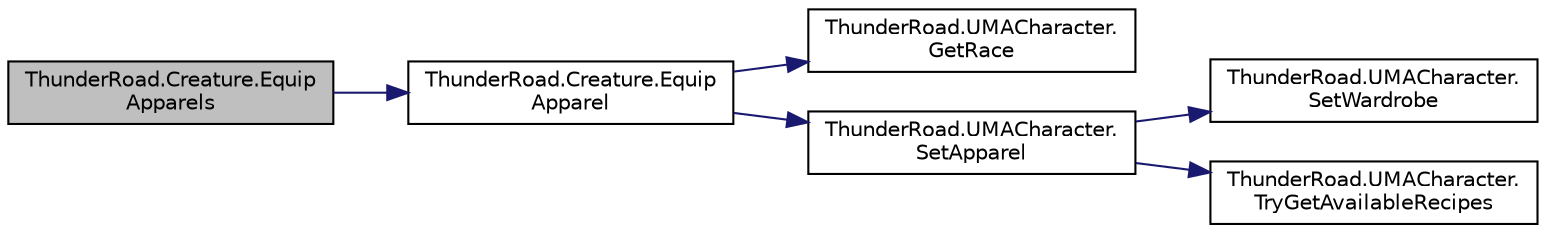 digraph "ThunderRoad.Creature.EquipApparels"
{
 // LATEX_PDF_SIZE
  edge [fontname="Helvetica",fontsize="10",labelfontname="Helvetica",labelfontsize="10"];
  node [fontname="Helvetica",fontsize="10",shape=record];
  rankdir="LR";
  Node1 [label="ThunderRoad.Creature.Equip\lApparels",height=0.2,width=0.4,color="black", fillcolor="grey75", style="filled", fontcolor="black",tooltip="Equips the apparels."];
  Node1 -> Node2 [color="midnightblue",fontsize="10",style="solid",fontname="Helvetica"];
  Node2 [label="ThunderRoad.Creature.Equip\lApparel",height=0.2,width=0.4,color="black", fillcolor="white", style="filled",URL="$class_thunder_road_1_1_creature.html#ac39c2ccc0e8c04f29bf0d4cec68ac3eb",tooltip="Equips the apparel."];
  Node2 -> Node3 [color="midnightblue",fontsize="10",style="solid",fontname="Helvetica"];
  Node3 [label="ThunderRoad.UMACharacter.\lGetRace",height=0.2,width=0.4,color="black", fillcolor="white", style="filled",URL="$class_thunder_road_1_1_u_m_a_character.html#a0435834a9b811326b0fce5dfad03d836",tooltip="Gets the race."];
  Node2 -> Node4 [color="midnightblue",fontsize="10",style="solid",fontname="Helvetica"];
  Node4 [label="ThunderRoad.UMACharacter.\lSetApparel",height=0.2,width=0.4,color="black", fillcolor="white", style="filled",URL="$class_thunder_road_1_1_u_m_a_character.html#a5d12848a03162fae5755c56370ecd93a",tooltip="Sets the apparel."];
  Node4 -> Node5 [color="midnightblue",fontsize="10",style="solid",fontname="Helvetica"];
  Node5 [label="ThunderRoad.UMACharacter.\lSetWardrobe",height=0.2,width=0.4,color="black", fillcolor="white", style="filled",URL="$class_thunder_road_1_1_u_m_a_character.html#aa2d118a5317a977d4cb0ae18f6321d4d",tooltip="Sets the wardrobe."];
  Node4 -> Node6 [color="midnightblue",fontsize="10",style="solid",fontname="Helvetica"];
  Node6 [label="ThunderRoad.UMACharacter.\lTryGetAvailableRecipes",height=0.2,width=0.4,color="black", fillcolor="white", style="filled",URL="$class_thunder_road_1_1_u_m_a_character.html#a310d607b70c38f33292487a991e61057",tooltip=" "];
}
